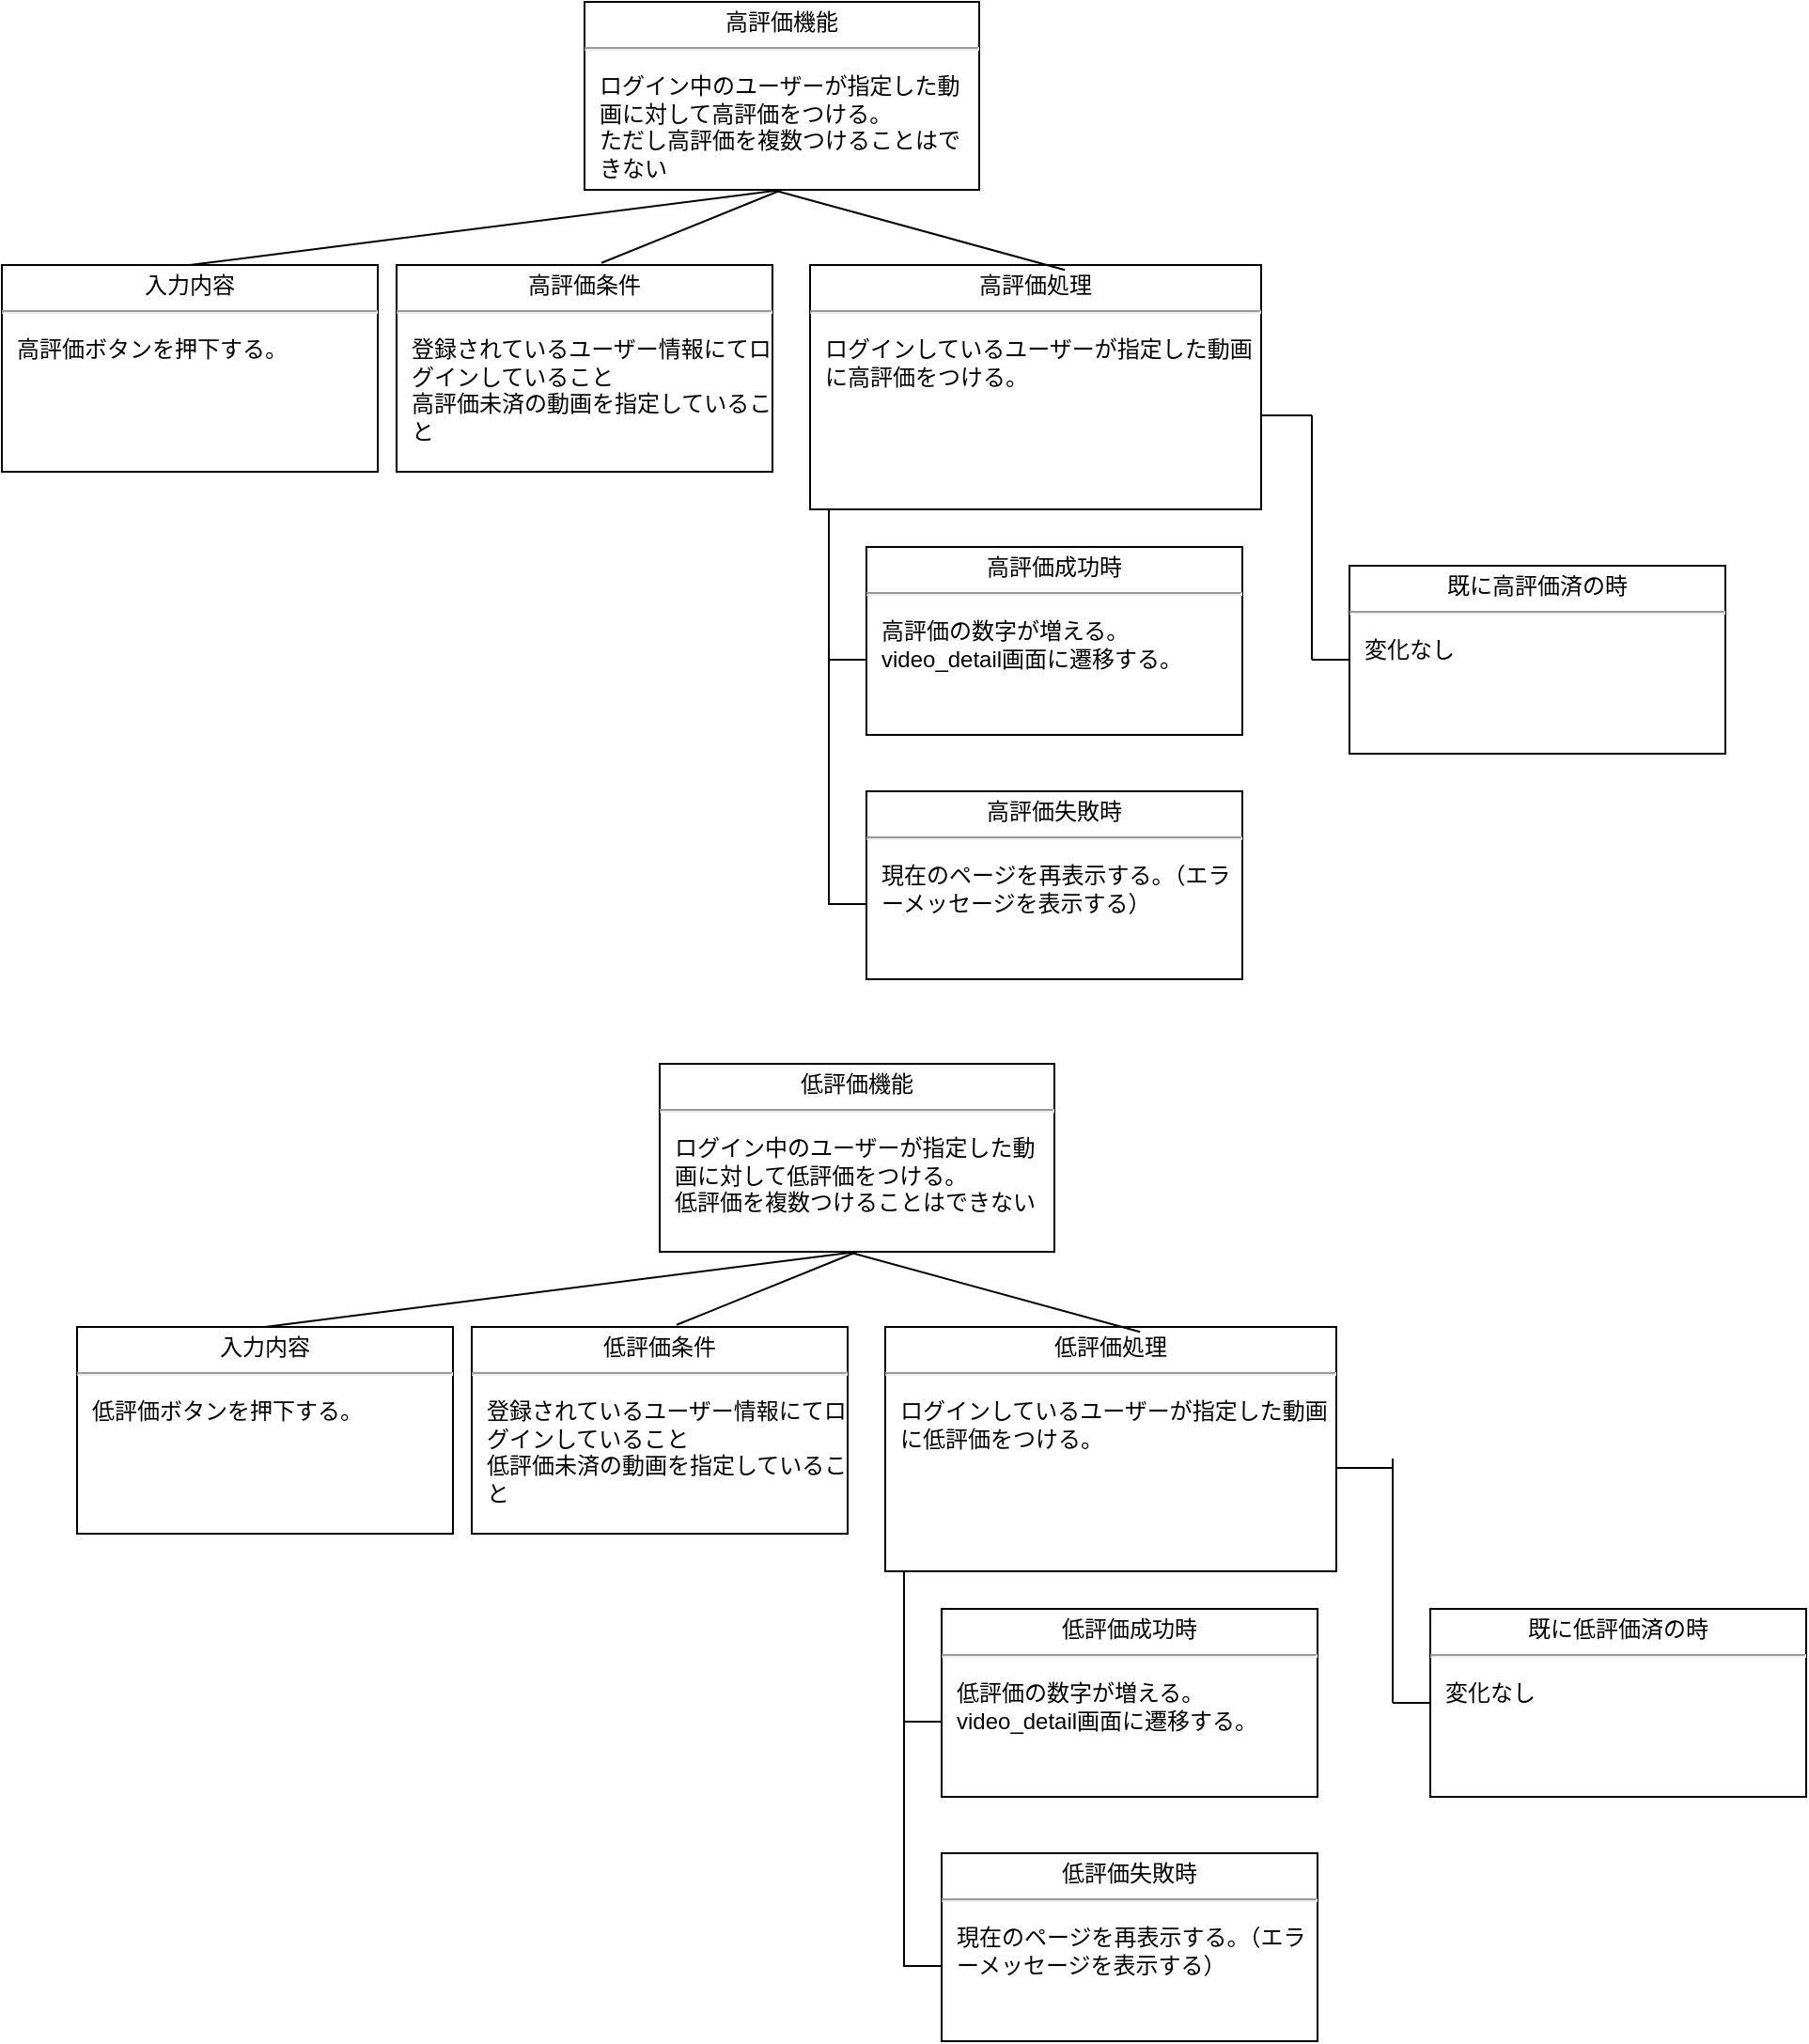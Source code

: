 <mxfile version="14.6.13" type="device"><diagram id="AanWAzm2f284cEdtICu-" name="ページ1"><mxGraphModel dx="1086" dy="626" grid="1" gridSize="10" guides="1" tooltips="1" connect="1" arrows="1" fold="1" page="1" pageScale="1" pageWidth="827" pageHeight="1169" math="0" shadow="0"><root><mxCell id="0"/><mxCell id="1" parent="0"/><mxCell id="WyMJ1X2ApgVdnsxk0tIs-3" value="&lt;p style=&quot;margin: 0px ; margin-top: 4px ; text-align: center&quot;&gt;高評価機能&lt;/p&gt;&lt;hr&gt;&lt;p&gt;&lt;/p&gt;&lt;p style=&quot;margin: 0px ; margin-left: 8px ; text-align: left&quot;&gt;ログイン中のユーザーが指定した動画に対して高評価をつける。&lt;/p&gt;&lt;p style=&quot;margin: 0px ; margin-left: 8px ; text-align: left&quot;&gt;ただし高評価を複数つけることはできない&lt;/p&gt;" style="shape=rect;overflow=fill;html=1;whiteSpace=wrap;align=center;" parent="1" vertex="1"><mxGeometry x="320" y="20" width="210" height="100" as="geometry"/></mxCell><mxCell id="WyMJ1X2ApgVdnsxk0tIs-4" value="&lt;p style=&quot;margin: 0px ; margin-top: 4px ; text-align: center&quot;&gt;高評価成功時&lt;/p&gt;&lt;hr&gt;&lt;p&gt;&lt;/p&gt;&lt;p style=&quot;margin: 0px ; margin-left: 8px ; text-align: left&quot;&gt;高評価の数字が増える。&lt;/p&gt;&lt;p style=&quot;margin: 0px ; margin-left: 8px ; text-align: left&quot;&gt;video_detail画面に遷移する。&lt;/p&gt;" style="shape=rect;overflow=fill;html=1;whiteSpace=wrap;align=center;" parent="1" vertex="1"><mxGeometry x="470" y="310" width="200" height="100" as="geometry"/></mxCell><mxCell id="WyMJ1X2ApgVdnsxk0tIs-5" value="&lt;p style=&quot;margin: 0px ; margin-top: 4px ; text-align: center&quot;&gt;高評価処理&lt;/p&gt;&lt;hr&gt;&lt;p&gt;&lt;/p&gt;&lt;p style=&quot;margin: 0px ; margin-left: 8px ; text-align: left&quot;&gt;ログインしているユーザーが指定した動画に高評価をつける。&lt;/p&gt;" style="shape=rect;overflow=fill;html=1;whiteSpace=wrap;align=center;" parent="1" vertex="1"><mxGeometry x="440" y="160" width="240" height="130" as="geometry"/></mxCell><mxCell id="WyMJ1X2ApgVdnsxk0tIs-6" value="&lt;p style=&quot;margin: 0px ; margin-top: 4px ; text-align: center&quot;&gt;高評価条件&lt;/p&gt;&lt;hr&gt;&lt;p&gt;&lt;/p&gt;&lt;p style=&quot;margin: 0px ; margin-left: 8px ; text-align: left&quot;&gt;登録されているユーザー情報にてログインしていること&lt;/p&gt;&lt;p style=&quot;margin: 0px ; margin-left: 8px ; text-align: left&quot;&gt;高評価未済の動画&lt;span&gt;を指定していること&lt;/span&gt;&lt;/p&gt;" style="shape=rect;overflow=fill;html=1;whiteSpace=wrap;align=center;" parent="1" vertex="1"><mxGeometry x="220" y="160" width="200" height="110" as="geometry"/></mxCell><mxCell id="WyMJ1X2ApgVdnsxk0tIs-7" value="&lt;p style=&quot;margin: 0px ; margin-top: 4px ; text-align: center&quot;&gt;入力内容&lt;/p&gt;&lt;hr&gt;&lt;p&gt;&lt;/p&gt;&lt;p style=&quot;margin: 0px ; margin-left: 8px ; text-align: left&quot;&gt;高評価ボタンを押下する。&lt;/p&gt;" style="shape=rect;overflow=fill;html=1;whiteSpace=wrap;align=center;" parent="1" vertex="1"><mxGeometry x="10" y="160" width="200" height="110" as="geometry"/></mxCell><mxCell id="WyMJ1X2ApgVdnsxk0tIs-8" value="&lt;p style=&quot;margin: 0px ; margin-top: 4px ; text-align: center&quot;&gt;高評価失敗時&lt;/p&gt;&lt;hr&gt;&lt;p&gt;&lt;/p&gt;&lt;p style=&quot;margin: 0px ; margin-left: 8px ; text-align: left&quot;&gt;現在のページを再表示する。（エラーメッセージを表示する）&lt;/p&gt;" style="shape=rect;overflow=fill;html=1;whiteSpace=wrap;align=center;" parent="1" vertex="1"><mxGeometry x="470" y="440" width="200" height="100" as="geometry"/></mxCell><mxCell id="WyMJ1X2ApgVdnsxk0tIs-9" value="" style="endArrow=none;html=1;entryX=0.5;entryY=1;entryDx=0;entryDy=0;exitX=0.5;exitY=0;exitDx=0;exitDy=0;" parent="1" source="WyMJ1X2ApgVdnsxk0tIs-7" target="WyMJ1X2ApgVdnsxk0tIs-3" edge="1"><mxGeometry width="50" height="50" relative="1" as="geometry"><mxPoint x="450" y="330" as="sourcePoint"/><mxPoint x="500" y="280" as="targetPoint"/></mxGeometry></mxCell><mxCell id="WyMJ1X2ApgVdnsxk0tIs-10" value="" style="endArrow=none;html=1;exitX=0.565;exitY=0.02;exitDx=0;exitDy=0;exitPerimeter=0;" parent="1" source="WyMJ1X2ApgVdnsxk0tIs-5" edge="1"><mxGeometry width="50" height="50" relative="1" as="geometry"><mxPoint x="450" y="330" as="sourcePoint"/><mxPoint x="420" y="120" as="targetPoint"/></mxGeometry></mxCell><mxCell id="WyMJ1X2ApgVdnsxk0tIs-11" value="" style="endArrow=none;html=1;entryX=0.5;entryY=1;entryDx=0;entryDy=0;exitX=0.545;exitY=-0.01;exitDx=0;exitDy=0;exitPerimeter=0;" parent="1" source="WyMJ1X2ApgVdnsxk0tIs-6" target="WyMJ1X2ApgVdnsxk0tIs-3" edge="1"><mxGeometry width="50" height="50" relative="1" as="geometry"><mxPoint x="450" y="330" as="sourcePoint"/><mxPoint x="500" y="280" as="targetPoint"/></mxGeometry></mxCell><mxCell id="WyMJ1X2ApgVdnsxk0tIs-12" value="" style="shape=partialRectangle;whiteSpace=wrap;html=1;bottom=1;right=1;left=1;top=0;fillColor=none;routingCenterX=-0.5;direction=south;" parent="1" vertex="1"><mxGeometry x="450" y="370" width="20" height="130" as="geometry"/></mxCell><mxCell id="WyMJ1X2ApgVdnsxk0tIs-13" value="" style="endArrow=none;html=1;exitX=0;exitY=1;exitDx=0;exitDy=0;" parent="1" source="WyMJ1X2ApgVdnsxk0tIs-12" edge="1"><mxGeometry width="50" height="50" relative="1" as="geometry"><mxPoint x="450" y="330" as="sourcePoint"/><mxPoint x="450" y="290" as="targetPoint"/></mxGeometry></mxCell><mxCell id="o62Zc7iY8d1nIiz7BLot-1" value="&lt;p style=&quot;margin: 0px ; margin-top: 4px ; text-align: center&quot;&gt;既に高評価済の時&lt;/p&gt;&lt;hr&gt;&lt;p&gt;&lt;/p&gt;&lt;p style=&quot;margin: 0px ; margin-left: 8px ; text-align: left&quot;&gt;変化なし&lt;/p&gt;" style="shape=rect;overflow=fill;html=1;whiteSpace=wrap;align=center;" parent="1" vertex="1"><mxGeometry x="727" y="320" width="200" height="100" as="geometry"/></mxCell><mxCell id="o62Zc7iY8d1nIiz7BLot-6" value="" style="endArrow=none;html=1;" parent="1" edge="1"><mxGeometry width="50" height="50" relative="1" as="geometry"><mxPoint x="707" y="370" as="sourcePoint"/><mxPoint x="707" y="240" as="targetPoint"/></mxGeometry></mxCell><mxCell id="o62Zc7iY8d1nIiz7BLot-7" value="" style="endArrow=none;html=1;" parent="1" edge="1"><mxGeometry width="50" height="50" relative="1" as="geometry"><mxPoint x="680" y="240" as="sourcePoint"/><mxPoint x="707" y="240" as="targetPoint"/></mxGeometry></mxCell><mxCell id="o62Zc7iY8d1nIiz7BLot-8" value="" style="endArrow=none;html=1;entryX=0;entryY=0.5;entryDx=0;entryDy=0;" parent="1" target="o62Zc7iY8d1nIiz7BLot-1" edge="1"><mxGeometry width="50" height="50" relative="1" as="geometry"><mxPoint x="707" y="370" as="sourcePoint"/><mxPoint x="717" y="250" as="targetPoint"/></mxGeometry></mxCell><mxCell id="o62Zc7iY8d1nIiz7BLot-9" value="&lt;p style=&quot;margin: 0px ; margin-top: 4px ; text-align: center&quot;&gt;低評価機能&lt;/p&gt;&lt;hr&gt;&lt;p&gt;&lt;/p&gt;&lt;p style=&quot;margin: 0px ; margin-left: 8px ; text-align: left&quot;&gt;ログイン中のユーザーが指定した動画に対して低評価をつける。&lt;/p&gt;&lt;p style=&quot;margin: 0px ; margin-left: 8px ; text-align: left&quot;&gt;低評価を複数つけることはできない&lt;/p&gt;" style="shape=rect;overflow=fill;html=1;whiteSpace=wrap;align=center;" parent="1" vertex="1"><mxGeometry x="360" y="585" width="210" height="100" as="geometry"/></mxCell><mxCell id="o62Zc7iY8d1nIiz7BLot-10" value="&lt;p style=&quot;margin: 0px ; margin-top: 4px ; text-align: center&quot;&gt;低評価成功時&lt;/p&gt;&lt;hr&gt;&lt;p&gt;&lt;/p&gt;&lt;p style=&quot;margin: 0px ; margin-left: 8px ; text-align: left&quot;&gt;低評価の数字が増える。&lt;/p&gt;&lt;p style=&quot;margin: 0px ; margin-left: 8px ; text-align: left&quot;&gt;video_detail画面に遷移する。&lt;/p&gt;" style="shape=rect;overflow=fill;html=1;whiteSpace=wrap;align=center;" parent="1" vertex="1"><mxGeometry x="510" y="875" width="200" height="100" as="geometry"/></mxCell><mxCell id="o62Zc7iY8d1nIiz7BLot-11" value="&lt;p style=&quot;margin: 0px ; margin-top: 4px ; text-align: center&quot;&gt;低評価処理&lt;/p&gt;&lt;hr&gt;&lt;p&gt;&lt;/p&gt;&lt;p style=&quot;margin: 0px ; margin-left: 8px ; text-align: left&quot;&gt;ログインしているユーザーが指定した動画に低評価をつける。&lt;/p&gt;" style="shape=rect;overflow=fill;html=1;whiteSpace=wrap;align=center;" parent="1" vertex="1"><mxGeometry x="480" y="725" width="240" height="130" as="geometry"/></mxCell><mxCell id="o62Zc7iY8d1nIiz7BLot-12" value="&lt;p style=&quot;margin: 0px ; margin-top: 4px ; text-align: center&quot;&gt;低評価条件&lt;/p&gt;&lt;hr&gt;&lt;p&gt;&lt;/p&gt;&lt;p style=&quot;margin: 0px ; margin-left: 8px ; text-align: left&quot;&gt;登録されているユーザー情報にてログインしていること&lt;/p&gt;&lt;p style=&quot;margin: 0px ; margin-left: 8px ; text-align: left&quot;&gt;低評価未済の動画&lt;span&gt;を指定していること&lt;/span&gt;&lt;/p&gt;" style="shape=rect;overflow=fill;html=1;whiteSpace=wrap;align=center;" parent="1" vertex="1"><mxGeometry x="260" y="725" width="200" height="110" as="geometry"/></mxCell><mxCell id="o62Zc7iY8d1nIiz7BLot-13" value="&lt;p style=&quot;margin: 0px ; margin-top: 4px ; text-align: center&quot;&gt;入力内容&lt;/p&gt;&lt;hr&gt;&lt;p&gt;&lt;/p&gt;&lt;p style=&quot;margin: 0px ; margin-left: 8px ; text-align: left&quot;&gt;低評価ボタンを押下する。&lt;/p&gt;" style="shape=rect;overflow=fill;html=1;whiteSpace=wrap;align=center;" parent="1" vertex="1"><mxGeometry x="50" y="725" width="200" height="110" as="geometry"/></mxCell><mxCell id="o62Zc7iY8d1nIiz7BLot-14" value="&lt;p style=&quot;margin: 0px ; margin-top: 4px ; text-align: center&quot;&gt;低評価失敗時&lt;/p&gt;&lt;hr&gt;&lt;p&gt;&lt;/p&gt;&lt;p style=&quot;margin: 0px ; margin-left: 8px ; text-align: left&quot;&gt;現在のページを再表示する。（エラーメッセージを表示する）&lt;/p&gt;" style="shape=rect;overflow=fill;html=1;whiteSpace=wrap;align=center;" parent="1" vertex="1"><mxGeometry x="510" y="1005" width="200" height="100" as="geometry"/></mxCell><mxCell id="o62Zc7iY8d1nIiz7BLot-15" value="" style="endArrow=none;html=1;entryX=0.5;entryY=1;entryDx=0;entryDy=0;exitX=0.5;exitY=0;exitDx=0;exitDy=0;" parent="1" source="o62Zc7iY8d1nIiz7BLot-13" target="o62Zc7iY8d1nIiz7BLot-9" edge="1"><mxGeometry width="50" height="50" relative="1" as="geometry"><mxPoint x="490" y="895" as="sourcePoint"/><mxPoint x="540" y="845" as="targetPoint"/></mxGeometry></mxCell><mxCell id="o62Zc7iY8d1nIiz7BLot-16" value="" style="endArrow=none;html=1;exitX=0.565;exitY=0.02;exitDx=0;exitDy=0;exitPerimeter=0;" parent="1" source="o62Zc7iY8d1nIiz7BLot-11" edge="1"><mxGeometry width="50" height="50" relative="1" as="geometry"><mxPoint x="490" y="895" as="sourcePoint"/><mxPoint x="460" y="685" as="targetPoint"/></mxGeometry></mxCell><mxCell id="o62Zc7iY8d1nIiz7BLot-17" value="" style="endArrow=none;html=1;entryX=0.5;entryY=1;entryDx=0;entryDy=0;exitX=0.545;exitY=-0.01;exitDx=0;exitDy=0;exitPerimeter=0;" parent="1" source="o62Zc7iY8d1nIiz7BLot-12" target="o62Zc7iY8d1nIiz7BLot-9" edge="1"><mxGeometry width="50" height="50" relative="1" as="geometry"><mxPoint x="490" y="895" as="sourcePoint"/><mxPoint x="540" y="845" as="targetPoint"/></mxGeometry></mxCell><mxCell id="o62Zc7iY8d1nIiz7BLot-18" value="" style="shape=partialRectangle;whiteSpace=wrap;html=1;bottom=1;right=1;left=1;top=0;fillColor=none;routingCenterX=-0.5;direction=south;" parent="1" vertex="1"><mxGeometry x="490" y="935" width="20" height="130" as="geometry"/></mxCell><mxCell id="o62Zc7iY8d1nIiz7BLot-19" value="" style="endArrow=none;html=1;exitX=0;exitY=1;exitDx=0;exitDy=0;" parent="1" source="o62Zc7iY8d1nIiz7BLot-18" edge="1"><mxGeometry width="50" height="50" relative="1" as="geometry"><mxPoint x="490" y="895" as="sourcePoint"/><mxPoint x="490" y="855" as="targetPoint"/></mxGeometry></mxCell><mxCell id="o62Zc7iY8d1nIiz7BLot-20" value="&lt;p style=&quot;margin: 0px ; margin-top: 4px ; text-align: center&quot;&gt;既に低評価済の時&lt;/p&gt;&lt;hr&gt;&lt;p&gt;&lt;/p&gt;&lt;p style=&quot;margin: 0px ; margin-left: 8px ; text-align: left&quot;&gt;変化なし&lt;/p&gt;" style="shape=rect;overflow=fill;html=1;whiteSpace=wrap;align=center;" parent="1" vertex="1"><mxGeometry x="770" y="875" width="200" height="100" as="geometry"/></mxCell><mxCell id="o62Zc7iY8d1nIiz7BLot-21" value="" style="endArrow=none;html=1;" parent="1" edge="1"><mxGeometry width="50" height="50" relative="1" as="geometry"><mxPoint x="750" y="925" as="sourcePoint"/><mxPoint x="750" y="795" as="targetPoint"/></mxGeometry></mxCell><mxCell id="o62Zc7iY8d1nIiz7BLot-22" value="" style="endArrow=none;html=1;" parent="1" edge="1"><mxGeometry width="50" height="50" relative="1" as="geometry"><mxPoint x="720" y="800" as="sourcePoint"/><mxPoint x="750" y="800" as="targetPoint"/></mxGeometry></mxCell><mxCell id="o62Zc7iY8d1nIiz7BLot-23" value="" style="endArrow=none;html=1;entryX=0;entryY=0.5;entryDx=0;entryDy=0;" parent="1" target="o62Zc7iY8d1nIiz7BLot-20" edge="1"><mxGeometry width="50" height="50" relative="1" as="geometry"><mxPoint x="750" y="925" as="sourcePoint"/><mxPoint x="760" y="805" as="targetPoint"/></mxGeometry></mxCell></root></mxGraphModel></diagram></mxfile>